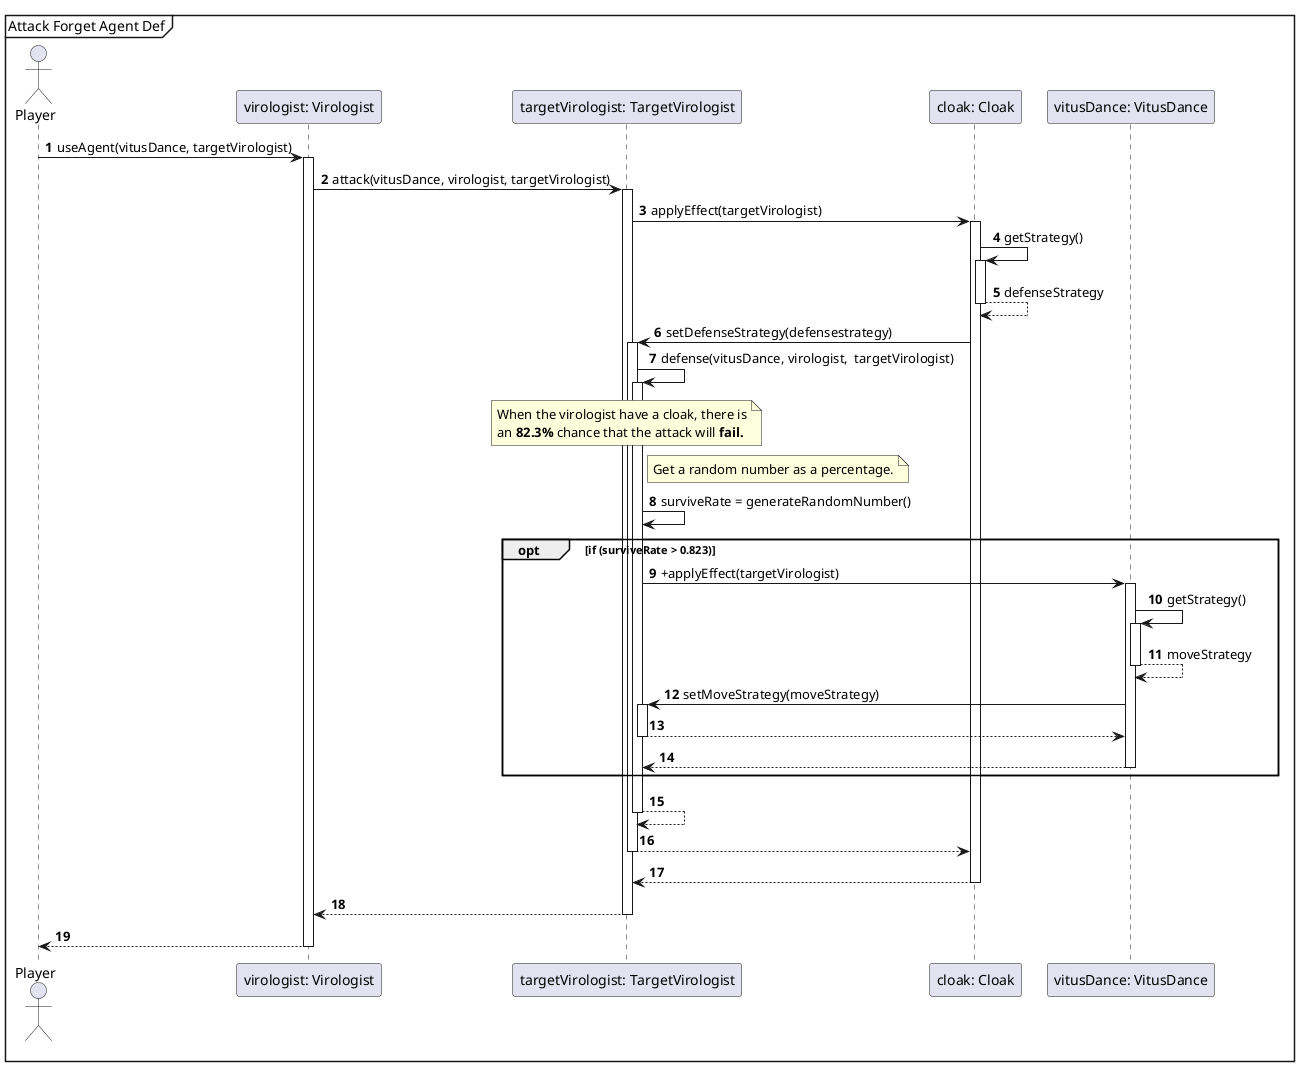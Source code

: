 @startuml
'https://plantuml.com/sequence-diagram

autonumber

mainframe Attack Forget Agent Def

actor Player

Player -> "virologist: Virologist"++: useAgent(vitusDance, targetVirologist)
"virologist: Virologist" -> "targetVirologist: TargetVirologist"++: attack(vitusDance, virologist, targetVirologist)
"targetVirologist: TargetVirologist" -> "cloak: Cloak"++ : applyEffect(targetVirologist)

"cloak: Cloak" -> "cloak: Cloak"++ : getStrategy()
"cloak: Cloak" --> "cloak: Cloak"-- : defenseStrategy

"cloak: Cloak" -> "targetVirologist: TargetVirologist"++: setDefenseStrategy(defensestrategy)

"targetVirologist: TargetVirologist" -> "targetVirologist: TargetVirologist"++: defense(vitusDance, virologist,  targetVirologist)



note over "targetVirologist: TargetVirologist"
    When the virologist have a cloak, there is
    an **82.3%** chance that the attack will **fail.**
end note

note right of "targetVirologist: TargetVirologist"
Get a random number as a percentage.
end note

"targetVirologist: TargetVirologist" -> "targetVirologist: TargetVirologist": surviveRate = generateRandomNumber()

opt if (surviveRate > 0.823)
    "targetVirologist: TargetVirologist" -> "vitusDance: VitusDance"++: +applyEffect(targetVirologist)

       "vitusDance: VitusDance" -> "vitusDance: VitusDance"++ : getStrategy()
       "vitusDance: VitusDance" --> "vitusDance: VitusDance"-- : moveStrategy

       "vitusDance: VitusDance" -> "targetVirologist: TargetVirologist"++: setMoveStrategy(moveStrategy)
       "targetVirologist: TargetVirologist" --> "vitusDance: VitusDance"--
       "vitusDance: VitusDance" --> "targetVirologist: TargetVirologist"--
end opt

"targetVirologist: TargetVirologist" --> "targetVirologist: TargetVirologist" --

"targetVirologist: TargetVirologist" --> "cloak: Cloak" --
"cloak: Cloak" --> "targetVirologist: TargetVirologist" --


"targetVirologist: TargetVirologist" --> "virologist: Virologist" --

"virologist: Virologist" --> Player --
@enduml